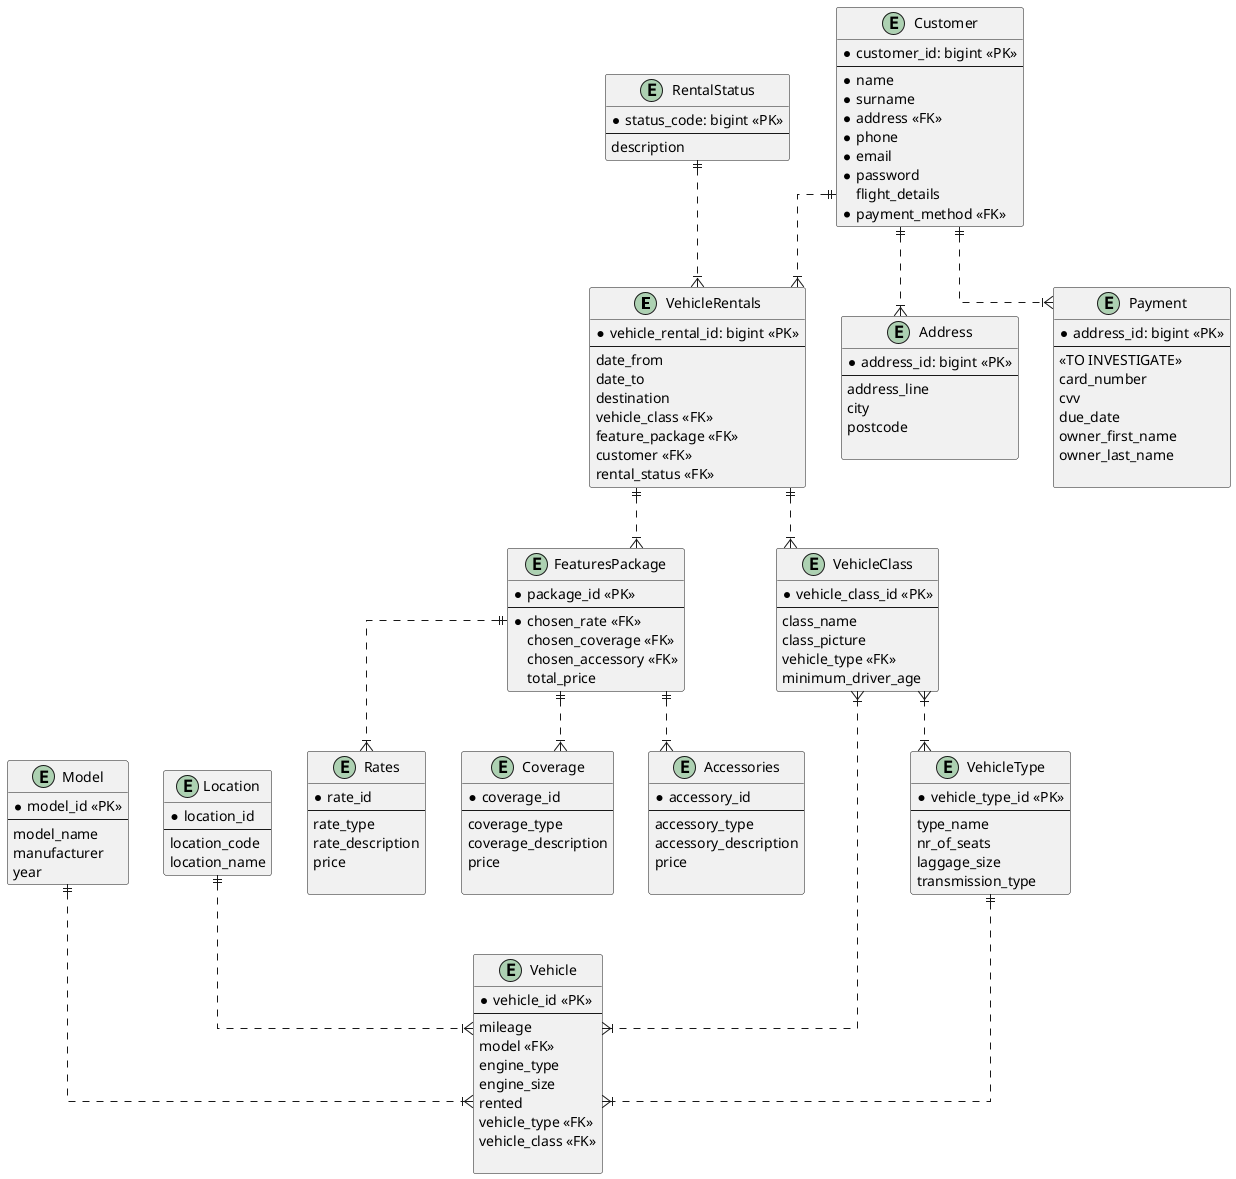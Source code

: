 @startuml
' hide the spot
' hide circle

' avoid problems with angled crows feet

'last e: e13
skinparam linetype ortho

entity "VehicleRentals" as e01 {
*vehicle_rental_id: bigint <<PK>>
--
date_from
date_to
destination
vehicle_class <<FK>>
feature_package <<FK>>
customer <<FK>>
rental_status <<FK>>
}

entity "RentalStatus" as e02 {
*status_code: bigint <<PK>>
--
description
}
' ----------------------------
'        RATES
' ----------------------------
entity "Rates" as e10 {
    *rate_id
    --
    rate_type
    rate_description
    price

}

entity "Coverage" as e12 {
    *coverage_id
    --
    coverage_type
    coverage_description
    price

}

entity "Accessories" as e13 {
    *accessory_id
    --
    accessory_type
    accessory_description
    price

}

entity "FeaturesPackage" as e11 {
    *package_id <<PK>>
    --
    *chosen_rate <<FK>>
    chosen_coverage <<FK>>
    chosen_accessory <<FK>>
    total_price
}

' ----------------------------
'        VEHICLES
' ----------------------------

entity "Model" as e14 {
    *model_id <<PK>>
    --
    model_name
    manufacturer
    year
}

'Physical car, not viewed on site
'Need to be considered to track availability
'certain locations
entity "Vehicle" as e06 {
    *vehicle_id <<PK>>
    --
    mileage
    model <<FK>>
    engine_type
    engine_size
    rented
    vehicle_type <<FK>>
    vehicle_class <<FK>>
    
}

'Class by budged: ecomony, small, premium
entity "VehicleClass" as e07 {
    *vehicle_class_id <<PK>>
    --
    class_name
    class_picture
    vehicle_type <<FK>>
    minimum_driver_age
}

' Type: small, medium, premium 
' Related to size
entity "VehicleType" as e08 {
    *vehicle_type_id <<PK>>
    --
    type_name
    nr_of_seats
    laggage_size
    transmission_type
}

entity "Location" as e09 {
    *location_id
    --
    location_code 
    location_name
}

' ----------------------------
'        CUSTOMERS
' ----------------------------
entity "Customer" as e03 {
  *customer_id: bigint <<PK>>
--
  *name
  *surname
  *address <<FK>>
  *phone
  *email
  *password
flight_details
  *payment_method <<FK>>
}

entity "Address" as e04 {
  *address_id: bigint <<PK>>
--
address_line
city
postcode

}

entity "Payment" as e05 {
*address_id: bigint <<PK>>
--
<<TO INVESTIGATE>>
card_number
cvv
due_date
owner_first_name
owner_last_name

}

' Relations
' Zero to One  |o--
' Exactly one  ||--
' Zero to many }o--
' One or many  }|--

' With Django we can have Many to many relationship

'e02 }|..|{ e01

'e03 }|..|| e02
'e03 }|..|{ e05

'e04 }|..|| e03
'e04 }|..|| e01
'e04 }|..|{ e05

e03 ||..|{ e04
e03 ||..|{ e01
e03 ||..|{ e05
e02 ||..|{ e01

e01 ||..|{ e07
e07 }|..|{ e08
e08 ||..|{ e06

e09 ||..|{ e06
e07 }|..|{ e06
e14 ||..|{ e06

e11 ||..|{ e10
e11 ||..|{ e12
e11 ||..|{ e13
e01 ||..|{ e11
@enduml